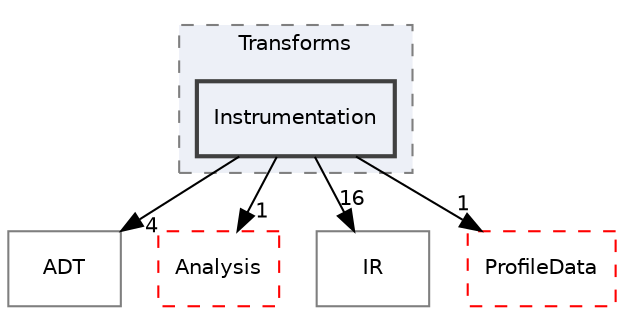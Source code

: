 digraph "include/llvm/Transforms/Instrumentation"
{
 // LATEX_PDF_SIZE
  bgcolor="transparent";
  edge [fontname="Helvetica",fontsize="10",labelfontname="Helvetica",labelfontsize="10"];
  node [fontname="Helvetica",fontsize="10",shape="box"];
  compound=true
  subgraph clusterdir_5625ec55672b6ae9c183a884d9f7b761 {
    graph [ bgcolor="#edf0f7", pencolor="grey50", style="filled,dashed,", label="Transforms", fontname="Helvetica", fontsize="10", URL="dir_5625ec55672b6ae9c183a884d9f7b761.html"]
  dir_4d76fb4acba6313de868e80d4dc18ddf [label="Instrumentation", style="filled,bold,", fillcolor="#edf0f7", color="grey25", URL="dir_4d76fb4acba6313de868e80d4dc18ddf.html"];
  }
  dir_32453792af2ba70c54e3ccae3a790d1b [label="ADT", style="", fillcolor="#edf0f7", color="grey50", URL="dir_32453792af2ba70c54e3ccae3a790d1b.html"];
  dir_97cdd6ae7e6843add574fb55e792badd [label="Analysis", style="dashed,", fillcolor="#edf0f7", color="red", URL="dir_97cdd6ae7e6843add574fb55e792badd.html"];
  dir_c3e93f23a4a31c717998b98ce143b7c0 [label="IR", style="", fillcolor="#edf0f7", color="grey50", URL="dir_c3e93f23a4a31c717998b98ce143b7c0.html"];
  dir_fb12555e9948232649f998a9a651ff9d [label="ProfileData", style="dashed,", fillcolor="#edf0f7", color="red", URL="dir_fb12555e9948232649f998a9a651ff9d.html"];
  dir_4d76fb4acba6313de868e80d4dc18ddf->dir_32453792af2ba70c54e3ccae3a790d1b [headlabel="4", labeldistance=1.5 headhref="dir_000085_000001.html"];
  dir_4d76fb4acba6313de868e80d4dc18ddf->dir_97cdd6ae7e6843add574fb55e792badd [headlabel="1", labeldistance=1.5 headhref="dir_000085_000005.html"];
  dir_4d76fb4acba6313de868e80d4dc18ddf->dir_c3e93f23a4a31c717998b98ce143b7c0 [headlabel="16", labeldistance=1.5 headhref="dir_000085_000091.html"];
  dir_4d76fb4acba6313de868e80d4dc18ddf->dir_fb12555e9948232649f998a9a651ff9d [headlabel="1", labeldistance=1.5 headhref="dir_000085_000167.html"];
}
